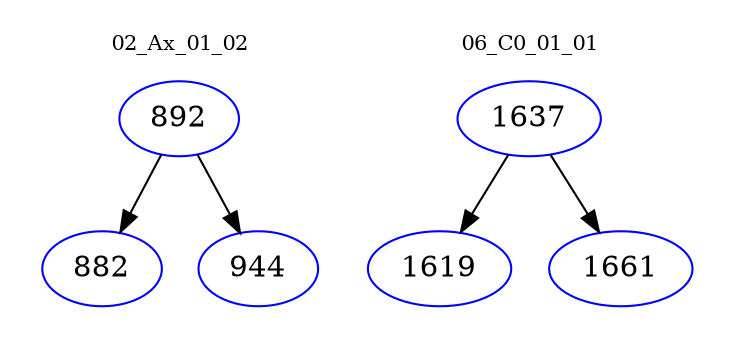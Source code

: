 digraph{
subgraph cluster_0 {
color = white
label = "02_Ax_01_02";
fontsize=10;
T0_892 [label="892", color="blue"]
T0_892 -> T0_882 [color="black"]
T0_882 [label="882", color="blue"]
T0_892 -> T0_944 [color="black"]
T0_944 [label="944", color="blue"]
}
subgraph cluster_1 {
color = white
label = "06_C0_01_01";
fontsize=10;
T1_1637 [label="1637", color="blue"]
T1_1637 -> T1_1619 [color="black"]
T1_1619 [label="1619", color="blue"]
T1_1637 -> T1_1661 [color="black"]
T1_1661 [label="1661", color="blue"]
}
}
